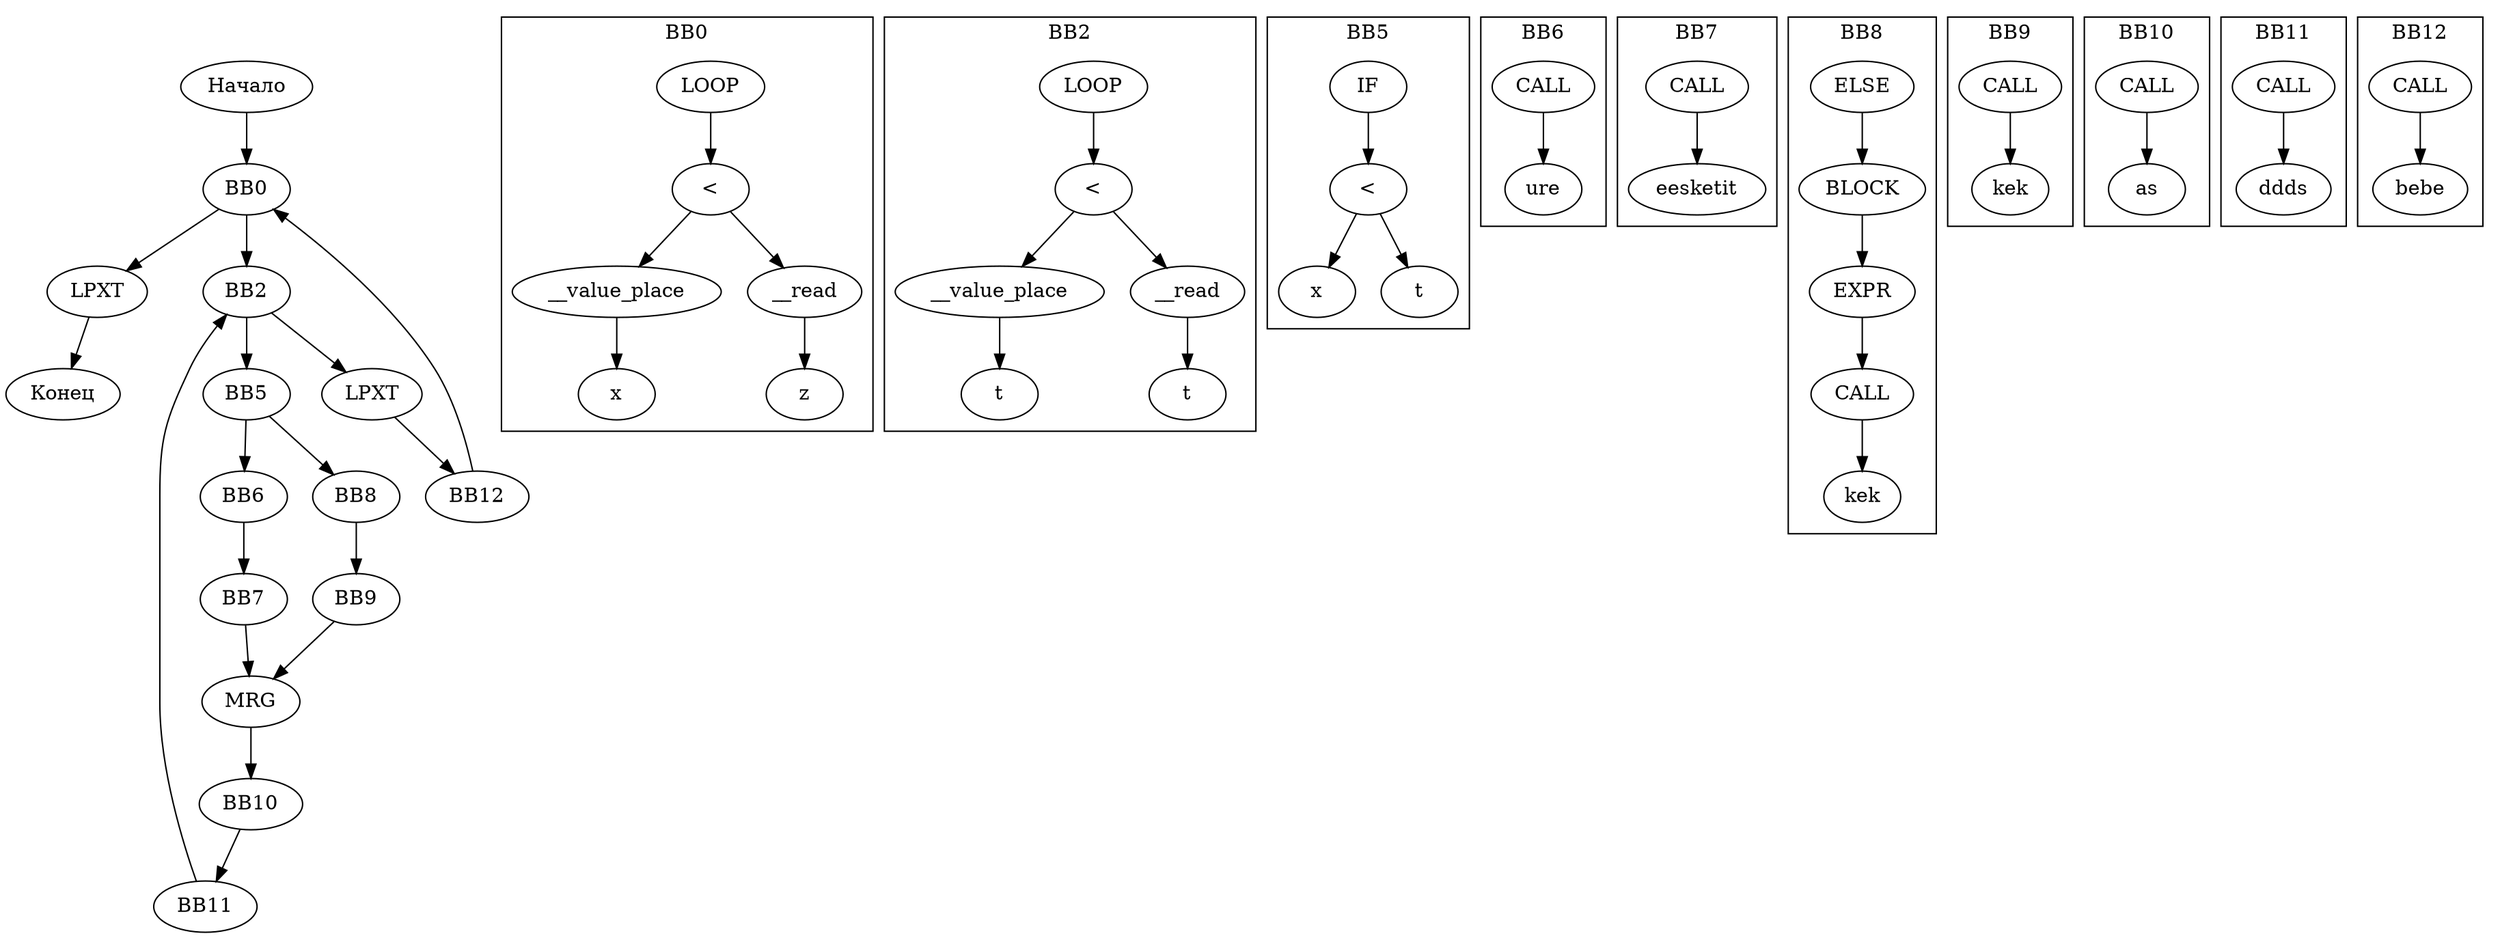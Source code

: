digraph G {
    rankdir=TB;
    start [label="Начало"];
    end [label="Конец"];
    node0 [label="BB0"];
    node1 [label="LPXT"];
    node2 [label="BB2"];
    node3 [label="LPXT"];
    node4 [label="MRG"];
    node5 [label="BB5"];
    node6 [label="BB6"];
    node7 [label="BB7"];
    node8 [label="BB8"];
    node9 [label="BB9"];
    node10 [label="BB10"];
    node11 [label="BB11"];
    node12 [label="BB12"];
    node0 -> node1;
    node0 -> node2;
    node2 -> node3;
    node2 -> node5;
    node3 -> node12;
    node4 -> node10;
    node5 -> node6;
    node5 -> node8;
    node6 -> node7;
    node7 -> node4;
    node8 -> node9;
    node9 -> node4;
    node10 -> node11;
    node11 -> node2;
    node12 -> node0;
    start -> node0;
    node1 -> end;
subgraph cluster_0 {
    label="BB0";
    cluster_0_node3027978904 [label="LOOP"];
    cluster_0_node3027930232 [label="<"];
    cluster_0_node2146564396 [label="__value_place"];
    cluster_0_node3027930544 [label="x"];
    cluster_0_node3537436360 [label="__read"];
    cluster_0_node3027931168 [label="z"];
    cluster_0_node3027978904 -> cluster_0_node3027930232;
    cluster_0_node3027930232 -> cluster_0_node2146564396;
    cluster_0_node2146564396 -> cluster_0_node3027930544;
    cluster_0_node3027930232 -> cluster_0_node3537436360;
    cluster_0_node3537436360 -> cluster_0_node3027931168;
}
subgraph cluster_2 {
    label="BB2";
    cluster_2_node3027976096 [label="LOOP"];
    cluster_2_node3027932104 [label="<"];
    cluster_2_node4128651591 [label="__value_place"];
    cluster_2_node3027932416 [label="t"];
    cluster_2_node1333902995 [label="__read"];
    cluster_2_node3027933040 [label="t"];
    cluster_2_node3027976096 -> cluster_2_node3027932104;
    cluster_2_node3027932104 -> cluster_2_node4128651591;
    cluster_2_node4128651591 -> cluster_2_node3027932416;
    cluster_2_node3027932104 -> cluster_2_node1333902995;
    cluster_2_node1333902995 -> cluster_2_node3027933040;
}
subgraph cluster_5 {
    label="BB5";
    cluster_5_node3027972040 [label="IF"];
    cluster_5_node3027933976 [label="<"];
    cluster_5_node3027934288 [label="x"];
    cluster_5_node3027934912 [label="t"];
    cluster_5_node3027972040 -> cluster_5_node3027933976;
    cluster_5_node3027933976 -> cluster_5_node3027934288;
    cluster_5_node3027933976 -> cluster_5_node3027934912;
}
subgraph cluster_6 {
    label="BB6";
    cluster_6_node3027948640 [label="CALL"];
    cluster_6_node3027948328 [label="ure"];
    cluster_6_node3027948640 -> cluster_6_node3027948328;
}
subgraph cluster_7 {
    label="BB7";
    cluster_7_node3027951448 [label="CALL"];
    cluster_7_node3027951136 [label="eesketit"];
    cluster_7_node3027951448 -> cluster_7_node3027951136;
}
subgraph cluster_8 {
    label="BB8";
    cluster_8_node3027969856 [label="ELSE"];
    cluster_8_node3027970168 [label="BLOCK"];
    cluster_8_node3027971728 [label="EXPR"];
    cluster_8_node3027971416 [label="CALL"];
    cluster_8_node3027971104 [label="kek"];
    cluster_8_node3027969856 -> cluster_8_node3027970168;
    cluster_8_node3027970168 -> cluster_8_node3027971728;
    cluster_8_node3027971728 -> cluster_8_node3027971416;
    cluster_8_node3027971416 -> cluster_8_node3027971104;
}
subgraph cluster_9 {
    label="BB9";
    cluster_9_node3027971416 [label="CALL"];
    cluster_9_node3027971104 [label="kek"];
    cluster_9_node3027971416 -> cluster_9_node3027971104;
}
subgraph cluster_10 {
    label="BB10";
    cluster_10_node3027974536 [label="CALL"];
    cluster_10_node3027974224 [label="as"];
    cluster_10_node3027974536 -> cluster_10_node3027974224;
}
subgraph cluster_11 {
    label="BB11";
    cluster_11_node3027977344 [label="CALL"];
    cluster_11_node3027977032 [label="ddds"];
    cluster_11_node3027977344 -> cluster_11_node3027977032;
}
subgraph cluster_12 {
    label="BB12";
    cluster_12_node3027980152 [label="CALL"];
    cluster_12_node3027979840 [label="bebe"];
    cluster_12_node3027980152 -> cluster_12_node3027979840;
}
}
